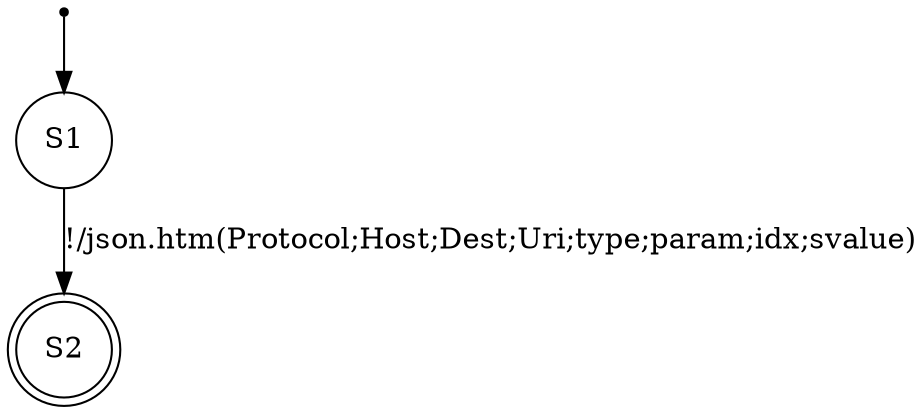 digraph LTS {
S00[shape=point]
S1[label=S1,shape=circle];
S2[label=S2,shape=doublecircle];
S00 -> S1
S1 -> S2[label ="!/json.htm(Protocol;Host;Dest;Uri;type;param;idx;svalue)"];
}
